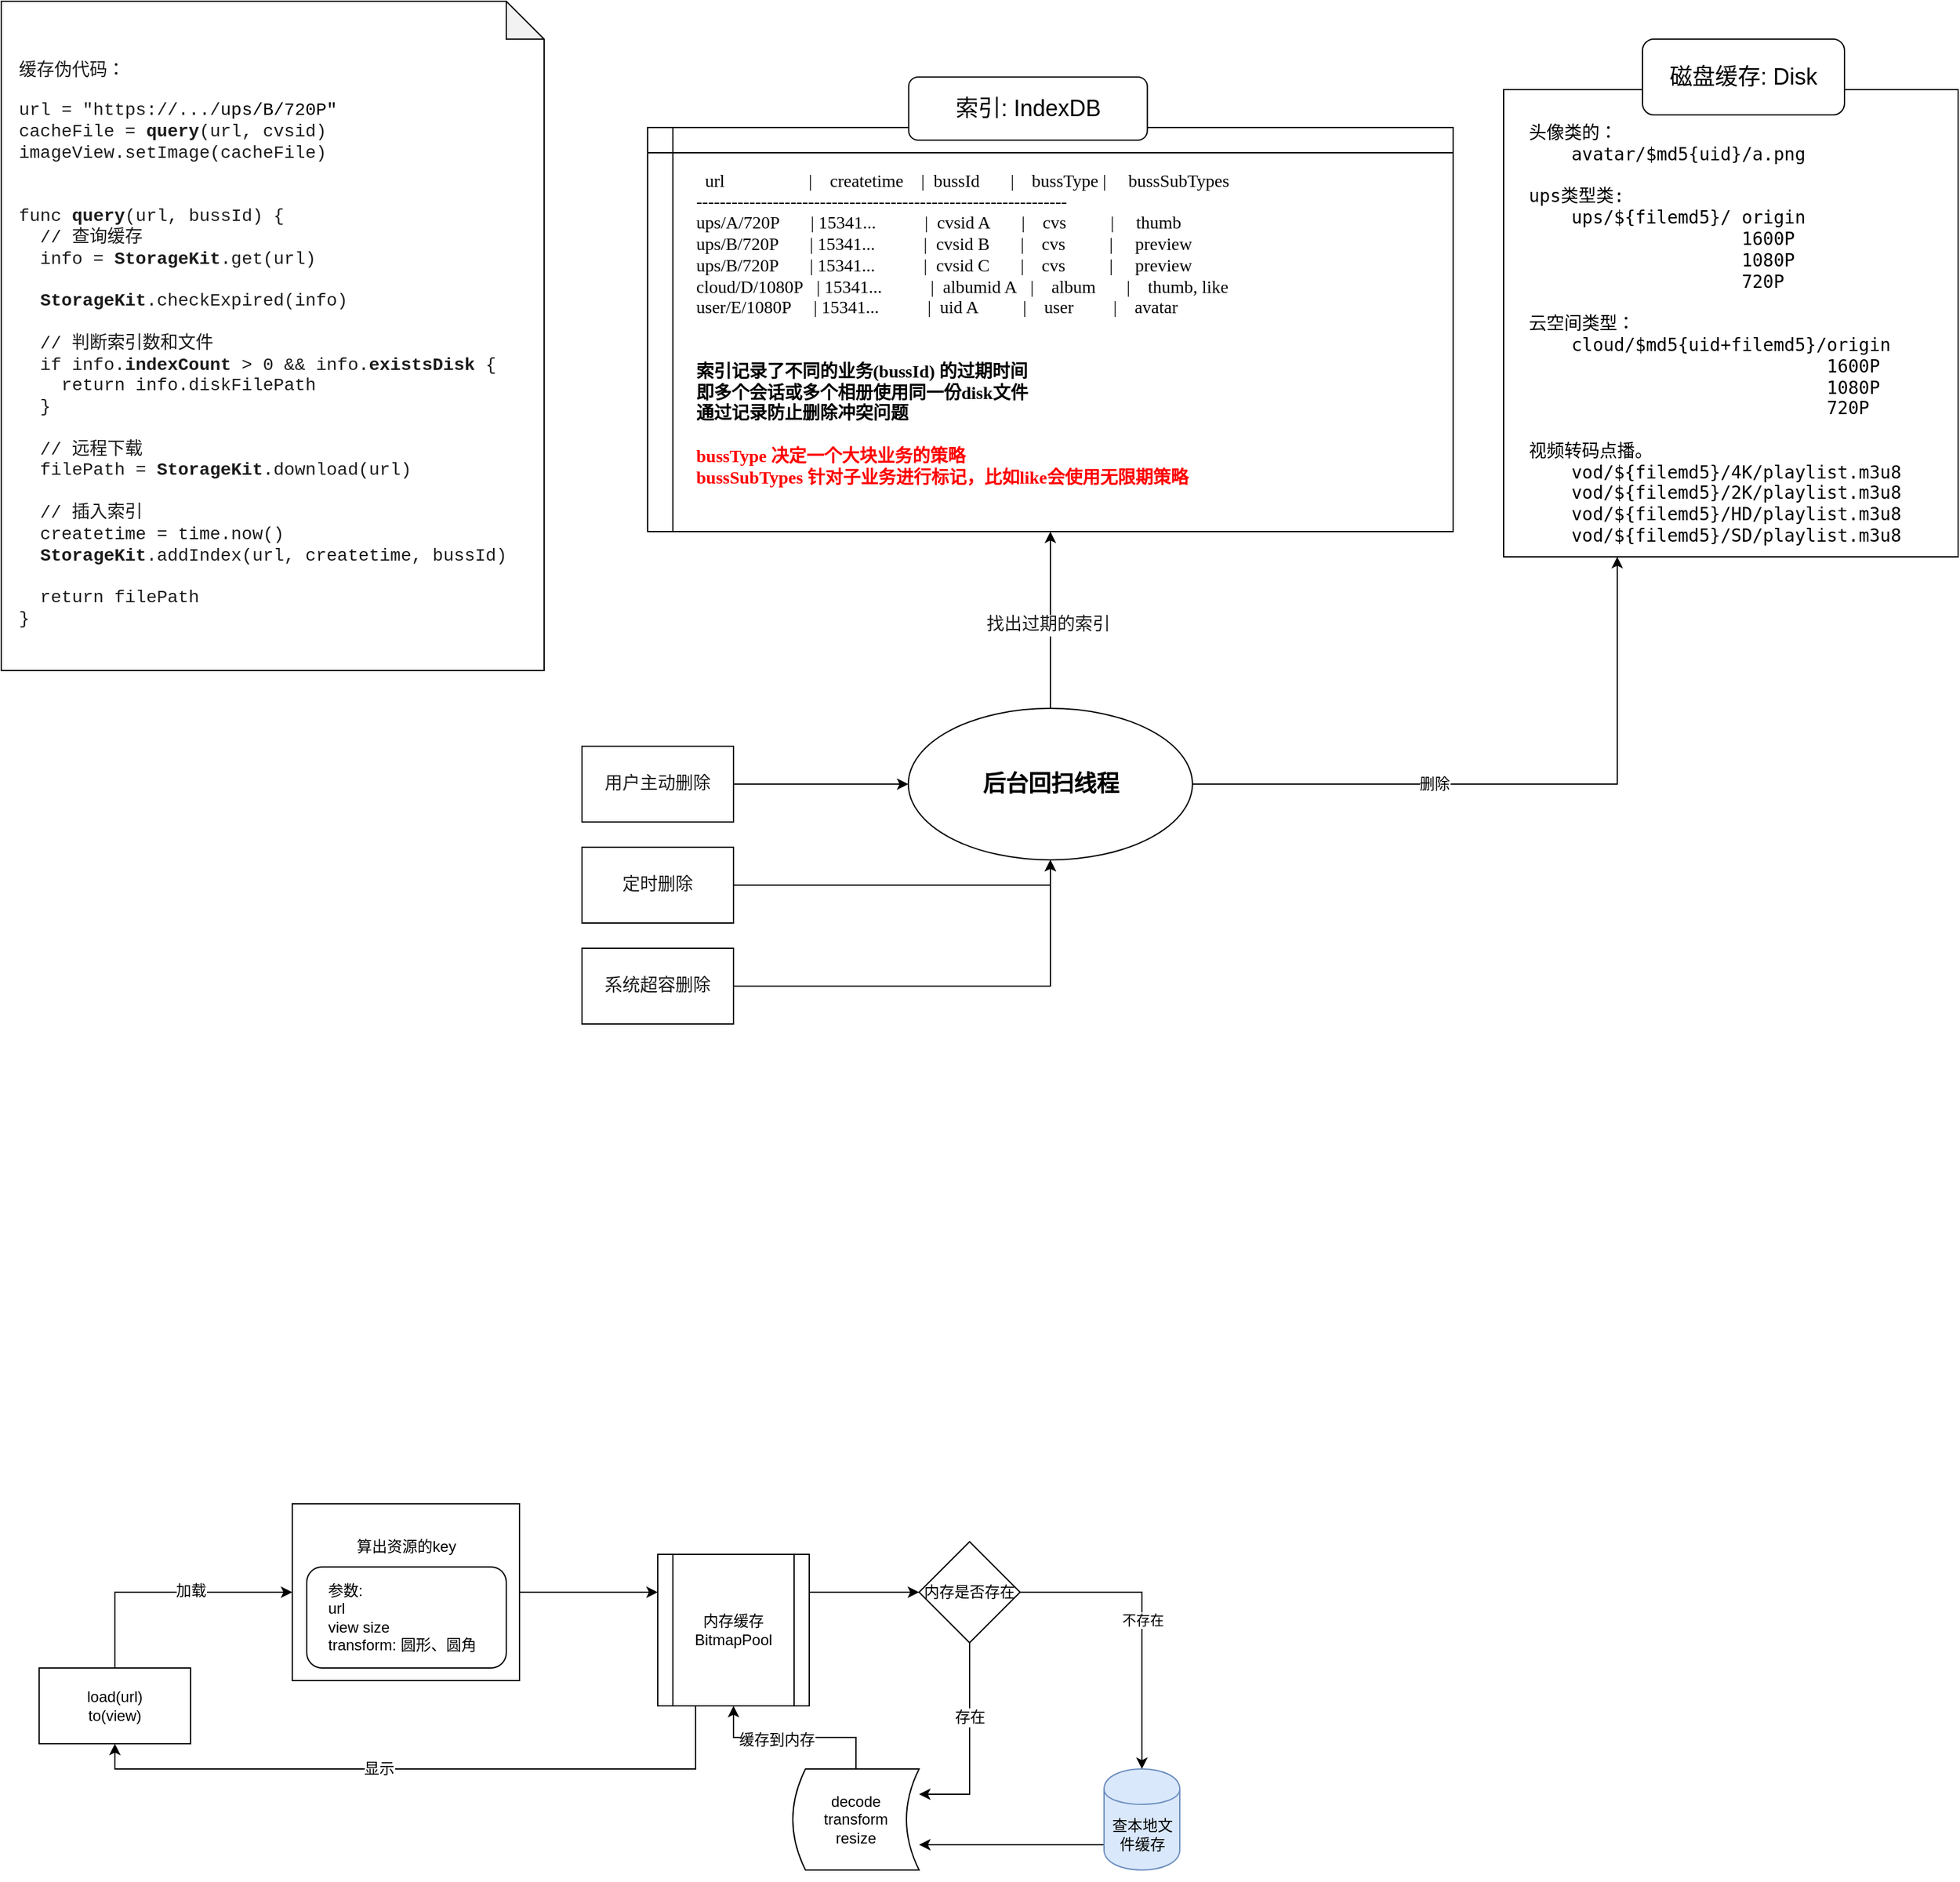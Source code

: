 <mxfile version="12.3.3" type="github" pages="1">
  <diagram id="TMTRU6lysNYEcFptpyK2" name="Page-1">
    <mxGraphModel dx="2066" dy="1130" grid="1" gridSize="10" guides="1" tooltips="1" connect="1" arrows="1" fold="1" page="1" pageScale="1" pageWidth="827" pageHeight="1169" math="0" shadow="0">
      <root>
        <mxCell id="0"/>
        <mxCell id="1" parent="0"/>
        <mxCell id="__tdrhZyc3n9IKS1ltD7-4" value="&lt;p style=&quot;font-size: 14px&quot;&gt;缓存伪代码：&lt;/p&gt;url = &quot;https://.../&lt;span style=&quot;color: rgb(0 , 0 , 0) ; font-size: 14px&quot;&gt;ups/B/720P&quot;&lt;br style=&quot;font-size: 14px&quot;&gt;&lt;/span&gt;cacheFile = &lt;b&gt;query&lt;/b&gt;(url, cvsid)&lt;br style=&quot;font-size: 14px&quot;&gt;imageView.setImage(cacheFile)&lt;br style=&quot;font-size: 14px&quot;&gt;&lt;br style=&quot;font-size: 14px&quot;&gt;&lt;br style=&quot;font-size: 14px&quot;&gt;func &lt;b&gt;query&lt;/b&gt;(url, bussId) {&lt;br style=&quot;font-size: 14px&quot;&gt;&amp;nbsp; // 查询缓存&lt;br style=&quot;font-size: 14px&quot;&gt;&amp;nbsp; info = &lt;b&gt;StorageKit&lt;/b&gt;.get(url)&lt;br style=&quot;font-size: 14px&quot;&gt;&lt;br&gt;&amp;nbsp; &lt;b&gt;StorageKit&lt;/b&gt;.checkExpired(info)&lt;br&gt;&lt;br style=&quot;font-size: 14px&quot;&gt;&amp;nbsp; // 判断索引数和文件&lt;br style=&quot;font-size: 14px&quot;&gt;&amp;nbsp; if info.&lt;b&gt;indexCount&lt;/b&gt; &amp;gt; 0&amp;nbsp;&amp;amp;&amp;amp; info.&lt;b&gt;existsDisk&lt;/b&gt;&amp;nbsp;{&lt;br style=&quot;font-size: 14px&quot;&gt;&amp;nbsp; &amp;nbsp; return info.diskFilePath&lt;br style=&quot;font-size: 14px&quot;&gt;&amp;nbsp; }&lt;br style=&quot;font-size: 14px&quot;&gt;&amp;nbsp;&amp;nbsp;&lt;br style=&quot;font-size: 14px&quot;&gt;&amp;nbsp; // 远程下载&lt;br style=&quot;font-size: 14px&quot;&gt;&amp;nbsp; filePath = &lt;b&gt;StorageKit&lt;/b&gt;.download(url)&lt;br style=&quot;font-size: 14px&quot;&gt;&lt;br style=&quot;font-size: 14px&quot;&gt;&amp;nbsp; // 插入索引&lt;br style=&quot;font-size: 14px&quot;&gt;&amp;nbsp; createtime = time.now()&lt;br style=&quot;font-size: 14px&quot;&gt;&amp;nbsp;&amp;nbsp;&lt;b&gt;StorageKit&lt;/b&gt;.addIndex(url, createtime, bussId)&lt;br style=&quot;font-size: 14px&quot;&gt;&lt;br style=&quot;font-size: 14px&quot;&gt;&amp;nbsp; return filePath&lt;br style=&quot;font-size: 14px&quot;&gt;}" style="shape=note;whiteSpace=wrap;html=1;backgroundOutline=1;darkOpacity=0.05;fontSize=14;align=left;fontFamily=Courier New;fontColor=#1C1C1C;spacing=14;fontStyle=0;labelBackgroundColor=#FFFFFF;" parent="1" vertex="1">
          <mxGeometry x="60" y="230" width="430" height="530" as="geometry"/>
        </mxCell>
        <mxCell id="__tdrhZyc3n9IKS1ltD7-7" style="edgeStyle=orthogonalEdgeStyle;rounded=0;orthogonalLoop=1;jettySize=auto;html=1;fontSize=12;" parent="1" source="__tdrhZyc3n9IKS1ltD7-6" target="__tdrhZyc3n9IKS1ltD7-2" edge="1">
          <mxGeometry relative="1" as="geometry"/>
        </mxCell>
        <mxCell id="__tdrhZyc3n9IKS1ltD7-13" value="找出过期的索引" style="text;html=1;resizable=0;points=[];align=center;verticalAlign=middle;labelBackgroundColor=#ffffff;fontSize=14;fontFamily=Courier New;fontColor=#1C1C1C;" parent="__tdrhZyc3n9IKS1ltD7-7" vertex="1" connectable="0">
          <mxGeometry y="4" relative="1" as="geometry">
            <mxPoint x="2" y="4" as="offset"/>
          </mxGeometry>
        </mxCell>
        <mxCell id="__tdrhZyc3n9IKS1ltD7-8" style="edgeStyle=orthogonalEdgeStyle;rounded=0;orthogonalLoop=1;jettySize=auto;html=1;entryX=0.25;entryY=1;entryDx=0;entryDy=0;fontSize=12;" parent="1" source="__tdrhZyc3n9IKS1ltD7-6" target="__tdrhZyc3n9IKS1ltD7-1" edge="1">
          <mxGeometry relative="1" as="geometry"/>
        </mxCell>
        <mxCell id="__tdrhZyc3n9IKS1ltD7-9" value="删除" style="text;html=1;resizable=0;points=[];align=center;verticalAlign=middle;labelBackgroundColor=#ffffff;fontSize=12;" parent="__tdrhZyc3n9IKS1ltD7-8" vertex="1" connectable="0">
          <mxGeometry x="-0.259" relative="1" as="geometry">
            <mxPoint as="offset"/>
          </mxGeometry>
        </mxCell>
        <mxCell id="__tdrhZyc3n9IKS1ltD7-6" value="后台回扫线程" style="ellipse;whiteSpace=wrap;html=1;fontSize=18;align=center;fontStyle=1" parent="1" vertex="1">
          <mxGeometry x="778.5" y="790" width="225" height="120" as="geometry"/>
        </mxCell>
        <mxCell id="__tdrhZyc3n9IKS1ltD7-11" value="" style="group;fontSize=14;" parent="1" vertex="1" connectable="0">
          <mxGeometry x="1250" y="260" width="360" height="410" as="geometry"/>
        </mxCell>
        <mxCell id="__tdrhZyc3n9IKS1ltD7-1" value="&lt;br style=&quot;font-size: 14px;&quot;&gt;&lt;pre style=&quot;overflow-wrap: break-word; white-space: pre-wrap; font-size: 14px;&quot;&gt;头像类的：&lt;br style=&quot;font-size: 14px;&quot;&gt;    avatar/$md5{uid}/a.png&lt;br style=&quot;font-size: 14px;&quot;&gt;            &lt;br style=&quot;font-size: 14px;&quot;&gt;ups类型类:&lt;br style=&quot;font-size: 14px;&quot;&gt;    ups/${filemd5}/ origin&lt;br style=&quot;font-size: 14px;&quot;&gt;                    1600P&lt;br style=&quot;font-size: 14px;&quot;&gt;                    1080P&lt;br style=&quot;font-size: 14px;&quot;&gt;                    720P&lt;br style=&quot;font-size: 14px;&quot;&gt;&lt;br style=&quot;font-size: 14px;&quot;&gt;云空间类型：&lt;br style=&quot;font-size: 14px;&quot;&gt;    cloud/$md5{uid+filemd5}/origin&lt;br style=&quot;font-size: 14px;&quot;&gt;                            1600P&lt;br style=&quot;font-size: 14px;&quot;&gt;                            1080P&lt;br style=&quot;font-size: 14px;&quot;&gt;                            720P&lt;br style=&quot;font-size: 14px;&quot;&gt;&lt;br style=&quot;font-size: 14px;&quot;&gt;视频转码点播。&lt;br style=&quot;font-size: 14px;&quot;&gt;    vod/${filemd5}/4K/playlist.m3u8&lt;br style=&quot;font-size: 14px;&quot;&gt;    vod/${filemd5}/2K/playlist.m3u8&lt;br style=&quot;font-size: 14px;&quot;&gt;    vod/${filemd5}/HD/playlist.m3u8&lt;br style=&quot;font-size: 14px;&quot;&gt;    vod/${filemd5}/SD/playlist.m3u8&lt;/pre&gt;" style="rounded=0;whiteSpace=wrap;html=1;align=left;spacingTop=0;spacingLeft=0;spacing=20;fontSize=14;" parent="__tdrhZyc3n9IKS1ltD7-11" vertex="1">
          <mxGeometry y="40" width="360" height="370" as="geometry"/>
        </mxCell>
        <mxCell id="__tdrhZyc3n9IKS1ltD7-3" value="磁盘缓存: Disk" style="rounded=1;whiteSpace=wrap;html=1;align=center;fontSize=18;" parent="__tdrhZyc3n9IKS1ltD7-11" vertex="1">
          <mxGeometry x="110" width="160" height="60" as="geometry"/>
        </mxCell>
        <mxCell id="__tdrhZyc3n9IKS1ltD7-12" value="" style="group;spacing=15;fontFamily=Verdana;" parent="1" vertex="1" connectable="0">
          <mxGeometry x="572" y="290" width="638" height="360" as="geometry"/>
        </mxCell>
        <mxCell id="__tdrhZyc3n9IKS1ltD7-2" value="&amp;nbsp; &amp;nbsp; &amp;nbsp; &amp;nbsp;url&amp;nbsp; &amp;nbsp; &amp;nbsp; &amp;nbsp; &amp;nbsp; &amp;nbsp; &amp;nbsp; &amp;nbsp; &amp;nbsp; &amp;nbsp;|&amp;nbsp; &amp;nbsp; createtime&amp;nbsp; &amp;nbsp; |&amp;nbsp; bussId&amp;nbsp; &amp;nbsp; &amp;nbsp; &amp;nbsp;|&amp;nbsp; &amp;nbsp; bussType |&amp;nbsp; &amp;nbsp; &amp;nbsp;bussSubTypes&lt;br style=&quot;font-size: 14px&quot;&gt;&amp;nbsp; &amp;nbsp; &amp;nbsp;---------------------------------------------------------------&lt;br style=&quot;font-size: 14px&quot;&gt;&amp;nbsp; &amp;nbsp; &amp;nbsp;ups/A/720P&amp;nbsp; &amp;nbsp; &amp;nbsp; &amp;nbsp;| 15341...&amp;nbsp; &amp;nbsp; &amp;nbsp; &amp;nbsp; &amp;nbsp; &amp;nbsp;|&amp;nbsp; cvsid A&amp;nbsp; &amp;nbsp; &amp;nbsp; &amp;nbsp;|&amp;nbsp; &amp;nbsp; cvs&amp;nbsp; &amp;nbsp; &amp;nbsp; &amp;nbsp; &amp;nbsp; |&amp;nbsp; &amp;nbsp; &amp;nbsp;thumb&lt;br style=&quot;font-size: 14px&quot;&gt;&amp;nbsp; &amp;nbsp; &amp;nbsp;ups/B/720P&amp;nbsp; &amp;nbsp; &amp;nbsp; &amp;nbsp;| 15341...&amp;nbsp; &amp;nbsp; &amp;nbsp; &amp;nbsp; &amp;nbsp; &amp;nbsp;|&amp;nbsp; cvsid B&amp;nbsp; &amp;nbsp; &amp;nbsp; &amp;nbsp;|&amp;nbsp; &amp;nbsp; cvs&amp;nbsp; &amp;nbsp; &amp;nbsp; &amp;nbsp; &amp;nbsp; |&amp;nbsp; &amp;nbsp; &amp;nbsp;preview&lt;br style=&quot;font-size: 14px&quot;&gt;&amp;nbsp; &amp;nbsp; &amp;nbsp;ups/B/720P&amp;nbsp; &amp;nbsp; &amp;nbsp; &amp;nbsp;| 15341...&amp;nbsp; &amp;nbsp; &amp;nbsp; &amp;nbsp; &amp;nbsp; &amp;nbsp;|&amp;nbsp; cvsid C&amp;nbsp; &amp;nbsp; &amp;nbsp; &amp;nbsp;|&amp;nbsp; &amp;nbsp; cvs&amp;nbsp; &amp;nbsp; &amp;nbsp; &amp;nbsp; &amp;nbsp; |&amp;nbsp; &amp;nbsp; &amp;nbsp;preview&lt;br style=&quot;font-size: 14px&quot;&gt;&amp;nbsp; &amp;nbsp; &amp;nbsp;cloud/D/1080P&amp;nbsp; &amp;nbsp;| 15341...&amp;nbsp; &amp;nbsp; &amp;nbsp; &amp;nbsp; &amp;nbsp; &amp;nbsp;|&amp;nbsp; albumid A&amp;nbsp; &amp;nbsp;|&amp;nbsp; &amp;nbsp; album&amp;nbsp; &amp;nbsp; &amp;nbsp; &amp;nbsp;|&amp;nbsp; &amp;nbsp; thumb, like&lt;br&gt;&amp;nbsp; &amp;nbsp; &amp;nbsp;user/E/1080P&amp;nbsp; &amp;nbsp; &amp;nbsp;| 15341...&amp;nbsp; &amp;nbsp; &amp;nbsp; &amp;nbsp; &amp;nbsp; &amp;nbsp;|&amp;nbsp; uid A&amp;nbsp; &amp;nbsp; &amp;nbsp; &amp;nbsp; &amp;nbsp; |&amp;nbsp; &amp;nbsp; user&amp;nbsp; &amp;nbsp; &amp;nbsp; &amp;nbsp; &amp;nbsp;|&amp;nbsp; &amp;nbsp; avatar&lt;br&gt;&lt;br&gt;&lt;br&gt;&amp;nbsp; &amp;nbsp; &lt;b&gt;&amp;nbsp;索引记录了不同的业务(bussId) 的过期时间&lt;br&gt;&amp;nbsp; &amp;nbsp; &amp;nbsp;即多个会话或多个相册使用同一份disk文件&lt;br&gt;&amp;nbsp; &amp;nbsp; &amp;nbsp;通过记录防止删除冲突问题&lt;br&gt;&lt;br&gt;&amp;nbsp; &amp;nbsp; &amp;nbsp;&lt;/b&gt;&lt;font color=&quot;#ff0000&quot;&gt;&lt;b&gt;bussType 决定一个大块业务的策略&lt;br&gt;&amp;nbsp; &amp;nbsp; &amp;nbsp;bussSubTypes 针对子业务进行标记，比如like会使用无限期策略&lt;/b&gt;&lt;/font&gt;&lt;b&gt;&lt;br&gt;&lt;/b&gt;" style="shape=internalStorage;whiteSpace=wrap;html=1;backgroundOutline=1;fontFamily=Lucida Console;align=left;spacing=21;fontSize=14;" parent="__tdrhZyc3n9IKS1ltD7-12" vertex="1">
          <mxGeometry y="40" width="638" height="320" as="geometry"/>
        </mxCell>
        <mxCell id="__tdrhZyc3n9IKS1ltD7-10" value="索引: IndexDB" style="rounded=1;whiteSpace=wrap;html=1;align=center;fontSize=18;" parent="__tdrhZyc3n9IKS1ltD7-12" vertex="1">
          <mxGeometry x="206.759" width="189.037" height="50" as="geometry"/>
        </mxCell>
        <mxCell id="__tdrhZyc3n9IKS1ltD7-15" style="edgeStyle=orthogonalEdgeStyle;rounded=0;orthogonalLoop=1;jettySize=auto;html=1;fontFamily=Courier New;fontSize=14;fontColor=#1C1C1C;" parent="1" source="__tdrhZyc3n9IKS1ltD7-14" target="__tdrhZyc3n9IKS1ltD7-6" edge="1">
          <mxGeometry relative="1" as="geometry"/>
        </mxCell>
        <mxCell id="__tdrhZyc3n9IKS1ltD7-14" value="用户主动删除" style="rounded=0;whiteSpace=wrap;html=1;fontFamily=Courier New;fontSize=14;fontColor=#1C1C1C;align=center;" parent="1" vertex="1">
          <mxGeometry x="520" y="820" width="120" height="60" as="geometry"/>
        </mxCell>
        <mxCell id="__tdrhZyc3n9IKS1ltD7-17" style="edgeStyle=orthogonalEdgeStyle;rounded=0;orthogonalLoop=1;jettySize=auto;html=1;entryX=0.5;entryY=1;entryDx=0;entryDy=0;fontFamily=Courier New;fontSize=14;fontColor=#1C1C1C;" parent="1" source="__tdrhZyc3n9IKS1ltD7-16" target="__tdrhZyc3n9IKS1ltD7-6" edge="1">
          <mxGeometry relative="1" as="geometry"/>
        </mxCell>
        <mxCell id="__tdrhZyc3n9IKS1ltD7-16" value="定时删除" style="rounded=0;whiteSpace=wrap;html=1;fontFamily=Courier New;fontSize=14;fontColor=#1C1C1C;align=center;" parent="1" vertex="1">
          <mxGeometry x="520" y="900" width="120" height="60" as="geometry"/>
        </mxCell>
        <mxCell id="__tdrhZyc3n9IKS1ltD7-19" style="edgeStyle=orthogonalEdgeStyle;rounded=0;orthogonalLoop=1;jettySize=auto;html=1;entryX=0.5;entryY=1;entryDx=0;entryDy=0;fontFamily=Courier New;fontSize=18;fontColor=#1C1C1C;" parent="1" source="__tdrhZyc3n9IKS1ltD7-18" target="__tdrhZyc3n9IKS1ltD7-6" edge="1">
          <mxGeometry relative="1" as="geometry"/>
        </mxCell>
        <mxCell id="__tdrhZyc3n9IKS1ltD7-18" value="系统超容删除" style="rounded=0;whiteSpace=wrap;html=1;fontFamily=Courier New;fontSize=14;fontColor=#1C1C1C;align=center;" parent="1" vertex="1">
          <mxGeometry x="520" y="980" width="120" height="60" as="geometry"/>
        </mxCell>
        <mxCell id="wJ9s0JFfX2KHymzpl4Wa-7" style="edgeStyle=orthogonalEdgeStyle;rounded=0;orthogonalLoop=1;jettySize=auto;html=1;" edge="1" parent="1" source="wJ9s0JFfX2KHymzpl4Wa-1" target="wJ9s0JFfX2KHymzpl4Wa-5">
          <mxGeometry relative="1" as="geometry">
            <Array as="points">
              <mxPoint x="150" y="1490"/>
            </Array>
          </mxGeometry>
        </mxCell>
        <mxCell id="wJ9s0JFfX2KHymzpl4Wa-32" value="加载" style="text;html=1;align=center;verticalAlign=middle;resizable=0;points=[];;labelBackgroundColor=#ffffff;" vertex="1" connectable="0" parent="wJ9s0JFfX2KHymzpl4Wa-7">
          <mxGeometry x="0.197" y="1" relative="1" as="geometry">
            <mxPoint as="offset"/>
          </mxGeometry>
        </mxCell>
        <mxCell id="wJ9s0JFfX2KHymzpl4Wa-1" value="load(url)&lt;br&gt;to(view)" style="rounded=0;whiteSpace=wrap;html=1;" vertex="1" parent="1">
          <mxGeometry x="90" y="1550" width="120" height="60" as="geometry"/>
        </mxCell>
        <mxCell id="wJ9s0JFfX2KHymzpl4Wa-9" style="edgeStyle=orthogonalEdgeStyle;rounded=0;orthogonalLoop=1;jettySize=auto;html=1;entryX=0;entryY=0.25;entryDx=0;entryDy=0;" edge="1" parent="1" source="wJ9s0JFfX2KHymzpl4Wa-5" target="wJ9s0JFfX2KHymzpl4Wa-8">
          <mxGeometry relative="1" as="geometry"/>
        </mxCell>
        <mxCell id="wJ9s0JFfX2KHymzpl4Wa-5" value="算出资源的key&lt;br&gt;&lt;br&gt;&lt;br&gt;&lt;br&gt;&lt;br&gt;&lt;br&gt;" style="rounded=0;whiteSpace=wrap;html=1;align=center;" vertex="1" parent="1">
          <mxGeometry x="290.5" y="1420" width="180" height="140" as="geometry"/>
        </mxCell>
        <mxCell id="wJ9s0JFfX2KHymzpl4Wa-31" style="edgeStyle=orthogonalEdgeStyle;rounded=0;orthogonalLoop=1;jettySize=auto;html=1;exitX=0;exitY=0.75;exitDx=0;exitDy=0;entryX=0.5;entryY=1;entryDx=0;entryDy=0;" edge="1" parent="1" source="wJ9s0JFfX2KHymzpl4Wa-8" target="wJ9s0JFfX2KHymzpl4Wa-1">
          <mxGeometry relative="1" as="geometry">
            <Array as="points">
              <mxPoint x="610" y="1550"/>
              <mxPoint x="610" y="1630"/>
              <mxPoint x="150" y="1630"/>
            </Array>
          </mxGeometry>
        </mxCell>
        <mxCell id="wJ9s0JFfX2KHymzpl4Wa-33" value="显示" style="text;html=1;align=center;verticalAlign=middle;resizable=0;points=[];;labelBackgroundColor=#ffffff;" vertex="1" connectable="0" parent="wJ9s0JFfX2KHymzpl4Wa-31">
          <mxGeometry x="0.224" relative="1" as="geometry">
            <mxPoint as="offset"/>
          </mxGeometry>
        </mxCell>
        <mxCell id="wJ9s0JFfX2KHymzpl4Wa-34" style="edgeStyle=orthogonalEdgeStyle;rounded=0;orthogonalLoop=1;jettySize=auto;html=1;exitX=1;exitY=0.25;exitDx=0;exitDy=0;entryX=0;entryY=0.5;entryDx=0;entryDy=0;" edge="1" parent="1" source="wJ9s0JFfX2KHymzpl4Wa-8" target="wJ9s0JFfX2KHymzpl4Wa-12">
          <mxGeometry relative="1" as="geometry"/>
        </mxCell>
        <mxCell id="wJ9s0JFfX2KHymzpl4Wa-8" value="内存缓存&lt;br&gt;BitmapPool" style="shape=process;whiteSpace=wrap;html=1;backgroundOutline=1;align=center;" vertex="1" parent="1">
          <mxGeometry x="580" y="1460" width="120" height="120" as="geometry"/>
        </mxCell>
        <mxCell id="wJ9s0JFfX2KHymzpl4Wa-18" style="edgeStyle=orthogonalEdgeStyle;rounded=0;orthogonalLoop=1;jettySize=auto;html=1;" edge="1" parent="1" source="wJ9s0JFfX2KHymzpl4Wa-12" target="wJ9s0JFfX2KHymzpl4Wa-17">
          <mxGeometry relative="1" as="geometry">
            <Array as="points">
              <mxPoint x="827" y="1650"/>
            </Array>
          </mxGeometry>
        </mxCell>
        <mxCell id="wJ9s0JFfX2KHymzpl4Wa-24" value="存在" style="text;html=1;align=center;verticalAlign=middle;resizable=0;points=[];;labelBackgroundColor=#ffffff;" vertex="1" connectable="0" parent="wJ9s0JFfX2KHymzpl4Wa-18">
          <mxGeometry x="-0.264" relative="1" as="geometry">
            <mxPoint as="offset"/>
          </mxGeometry>
        </mxCell>
        <mxCell id="wJ9s0JFfX2KHymzpl4Wa-25" value="不存在" style="edgeStyle=orthogonalEdgeStyle;rounded=0;orthogonalLoop=1;jettySize=auto;html=1;" edge="1" parent="1" source="wJ9s0JFfX2KHymzpl4Wa-12" target="wJ9s0JFfX2KHymzpl4Wa-20">
          <mxGeometry relative="1" as="geometry"/>
        </mxCell>
        <mxCell id="wJ9s0JFfX2KHymzpl4Wa-12" value="内存是否存在" style="rhombus;whiteSpace=wrap;html=1;align=center;" vertex="1" parent="1">
          <mxGeometry x="787" y="1450" width="80" height="80" as="geometry"/>
        </mxCell>
        <mxCell id="wJ9s0JFfX2KHymzpl4Wa-29" style="edgeStyle=orthogonalEdgeStyle;rounded=0;orthogonalLoop=1;jettySize=auto;html=1;entryX=0.5;entryY=1;entryDx=0;entryDy=0;" edge="1" parent="1" source="wJ9s0JFfX2KHymzpl4Wa-17" target="wJ9s0JFfX2KHymzpl4Wa-8">
          <mxGeometry relative="1" as="geometry"/>
        </mxCell>
        <mxCell id="wJ9s0JFfX2KHymzpl4Wa-30" value="缓存到内存" style="text;html=1;align=center;verticalAlign=middle;resizable=0;points=[];;labelBackgroundColor=#ffffff;" vertex="1" connectable="0" parent="wJ9s0JFfX2KHymzpl4Wa-29">
          <mxGeometry x="0.197" y="2" relative="1" as="geometry">
            <mxPoint as="offset"/>
          </mxGeometry>
        </mxCell>
        <mxCell id="wJ9s0JFfX2KHymzpl4Wa-17" value="decode&lt;br&gt;transform&lt;br&gt;resize" style="shape=dataStorage;whiteSpace=wrap;html=1;align=center;" vertex="1" parent="1">
          <mxGeometry x="687" y="1630" width="100" height="80" as="geometry"/>
        </mxCell>
        <mxCell id="wJ9s0JFfX2KHymzpl4Wa-28" style="edgeStyle=orthogonalEdgeStyle;rounded=0;orthogonalLoop=1;jettySize=auto;html=1;entryX=1;entryY=0.75;entryDx=0;entryDy=0;exitX=0.5;exitY=1;exitDx=0;exitDy=0;" edge="1" parent="1" source="wJ9s0JFfX2KHymzpl4Wa-20" target="wJ9s0JFfX2KHymzpl4Wa-17">
          <mxGeometry relative="1" as="geometry">
            <Array as="points">
              <mxPoint x="964" y="1690"/>
            </Array>
          </mxGeometry>
        </mxCell>
        <mxCell id="wJ9s0JFfX2KHymzpl4Wa-20" value="查本地文件缓存" style="shape=cylinder;whiteSpace=wrap;html=1;boundedLbl=1;backgroundOutline=1;align=center;fillColor=#dae8fc;strokeColor=#6c8ebf;" vertex="1" parent="1">
          <mxGeometry x="933.5" y="1630" width="60" height="80" as="geometry"/>
        </mxCell>
        <mxCell id="wJ9s0JFfX2KHymzpl4Wa-2" value="参数:&lt;br&gt;url&lt;br&gt;view size&lt;br&gt;transform: 圆形、圆角" style="rounded=1;whiteSpace=wrap;html=1;align=left;spacing=17;" vertex="1" parent="1">
          <mxGeometry x="302" y="1470" width="158" height="80" as="geometry"/>
        </mxCell>
      </root>
    </mxGraphModel>
  </diagram>
</mxfile>
